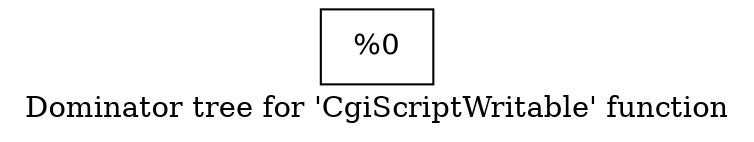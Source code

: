 digraph "Dominator tree for 'CgiScriptWritable' function" {
	label="Dominator tree for 'CgiScriptWritable' function";

	Node0x25f2710 [shape=record,label="{%0}"];
}
